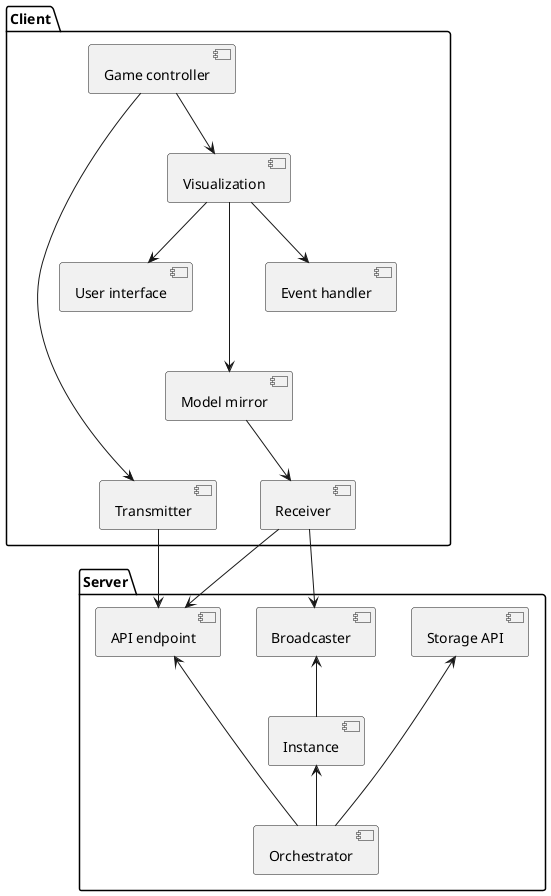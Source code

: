 @startuml
'https://plantuml.com/component-diagram

package "Server" {
    component "API endpoint" as api
    component "Broadcaster" as broadcaster
    component "Instance" as instance
    component "Orchestrator" as orchestrator
    component "Storage API" as storage

    orchestrator -up-> api
    orchestrator -up-> instance
    orchestrator -up-> storage
    instance -[hidden]up-> api
    instance -up-> broadcaster
    instance -[hidden]up-> storage
}

package "Client" {
    component "Event handler" as event
    component "Game controller" as controller
    component "Model mirror" as model
    component "Receiver" as receiver
    component "Transmitter" as transmitter
    component "Visualization" as visualization
    component "User interface" as ui

    controller -down-> visualization
    controller -down-> transmitter
    visualization -[hidden]down-> receiver
    visualization -down-> event
    visualization -down-> ui
    visualization -down-> model
    event -[hidden]-> model
    event -[hidden]-> receiver
    event -[hidden]-> transmitter
    ui -[hidden]-> model
    ui -[hidden]-> receiver
    ui -[hidden]-> transmitter
    model -[hidden]-> transmitter
    model --> receiver
}

receiver --> api
receiver --> broadcaster
transmitter --> api

@enduml